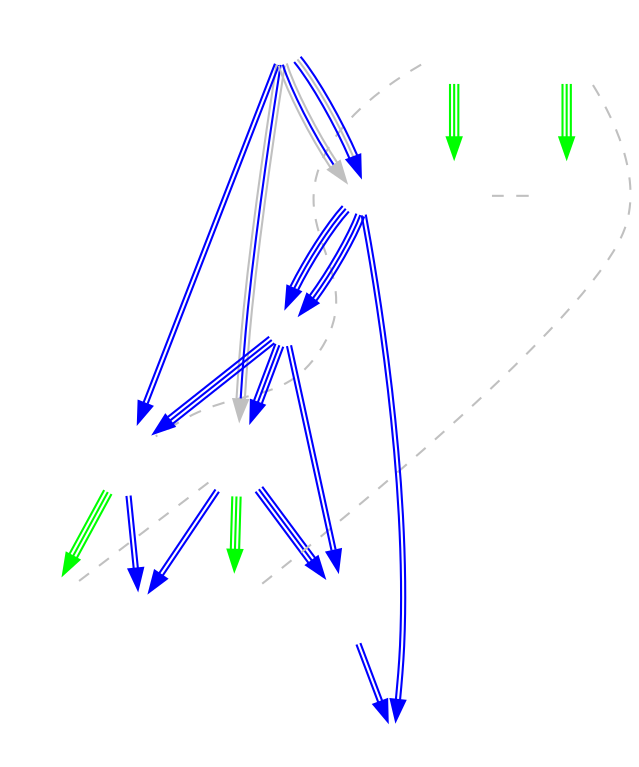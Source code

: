// vim: set ts=5 sw=5:
digraph CN {
	node [shape=circle fixedsize=true width=.5 label="" color="white" margin=0.5];
	imagepath="logos/";
	eStar	[ image="estar-gaming.png" ]
	SPT	[ image="super-perfect-team.png" ]
	Zero	[ image="zero.png" ]
	CE	[ image="ce.png" ]
	RPG	[ image="rpg.png" ]
	XTeam	[ image="xteam.png" ]
	HL	[ image="hots-lady.png" ]
	KIS	[ image="keep-it-simple.png" ]
	SOA	[ image="start-over-again.png" ]

	/*** Eastern Clash ***/
	node [ width="0.25" ]
	RSG	[ image="resurgence.png" ]
	TFC	[ image="tfc.png" ]
	L5	[ image="l5.png" ]
	MVPB	[ image="mvp-black.png" ]
	TP	[ image="tempest.png" ]

	/* Upper Bracket: Round 1 */
	L5	->	RSG	[ color="blue:blue" ]
	TP	->	Zero	[ color="blue:blue" ]
	eStar	->	TFC	[ color="blue:blue" ]
	MVPB	->	SPT	[ color="blue:blue" ]

	/* Lower Bracket: Round 1 */
	Zero	->	RSG	[ color="blue:blue" ]
	SPT	->	TFC	[ color="blue:blue" ]

	/* Upper Bracket: Round 2 */
	L5	->	TP	[ color="blue:blue:blue" ]
	MVPB	->	eStar	[ color="gray:blue:gray" ]

	/* Lower Bracket: Round 2 */
	eStar	->	Zero	[ color="blue:blue:blue" ]
	TP	->	SPT	[ color="blue:blue:blue" ]

	/* Lower Bracket: Round 3 */
	TP	->	eStar	[ color="blue:blue:blue" ]

	/* Upper Bracket: Round 3 */
	MVPB	->	L5	[ color="gray:blue:gray" ]

	/* Lower Bracket: Round 4 */
	L5	->	TP	[ color="blue:blue:blue" ]

	/* Upper Bracket: Round 4 */
	MVPB	->	L5	[ color="blue:gray:blue" ]

	/* Week 6 */
	XTeam	->	KIS	[ color="green:green:green" ]
	CE	->	SOA	[ color="green:green:green" ]
	eStar	->	HL	[ color="green:green:green" ]
	SPT	->	RPG	[ color="green:green:green" ]

	edge [ color="gray" dir="none" constraint="false" style="dashed"]

	/* Week 7 */
	HL	-> XTeam
	eStar	->	RPG
	CE	->	SPT
	KIS	->	SOA

}
